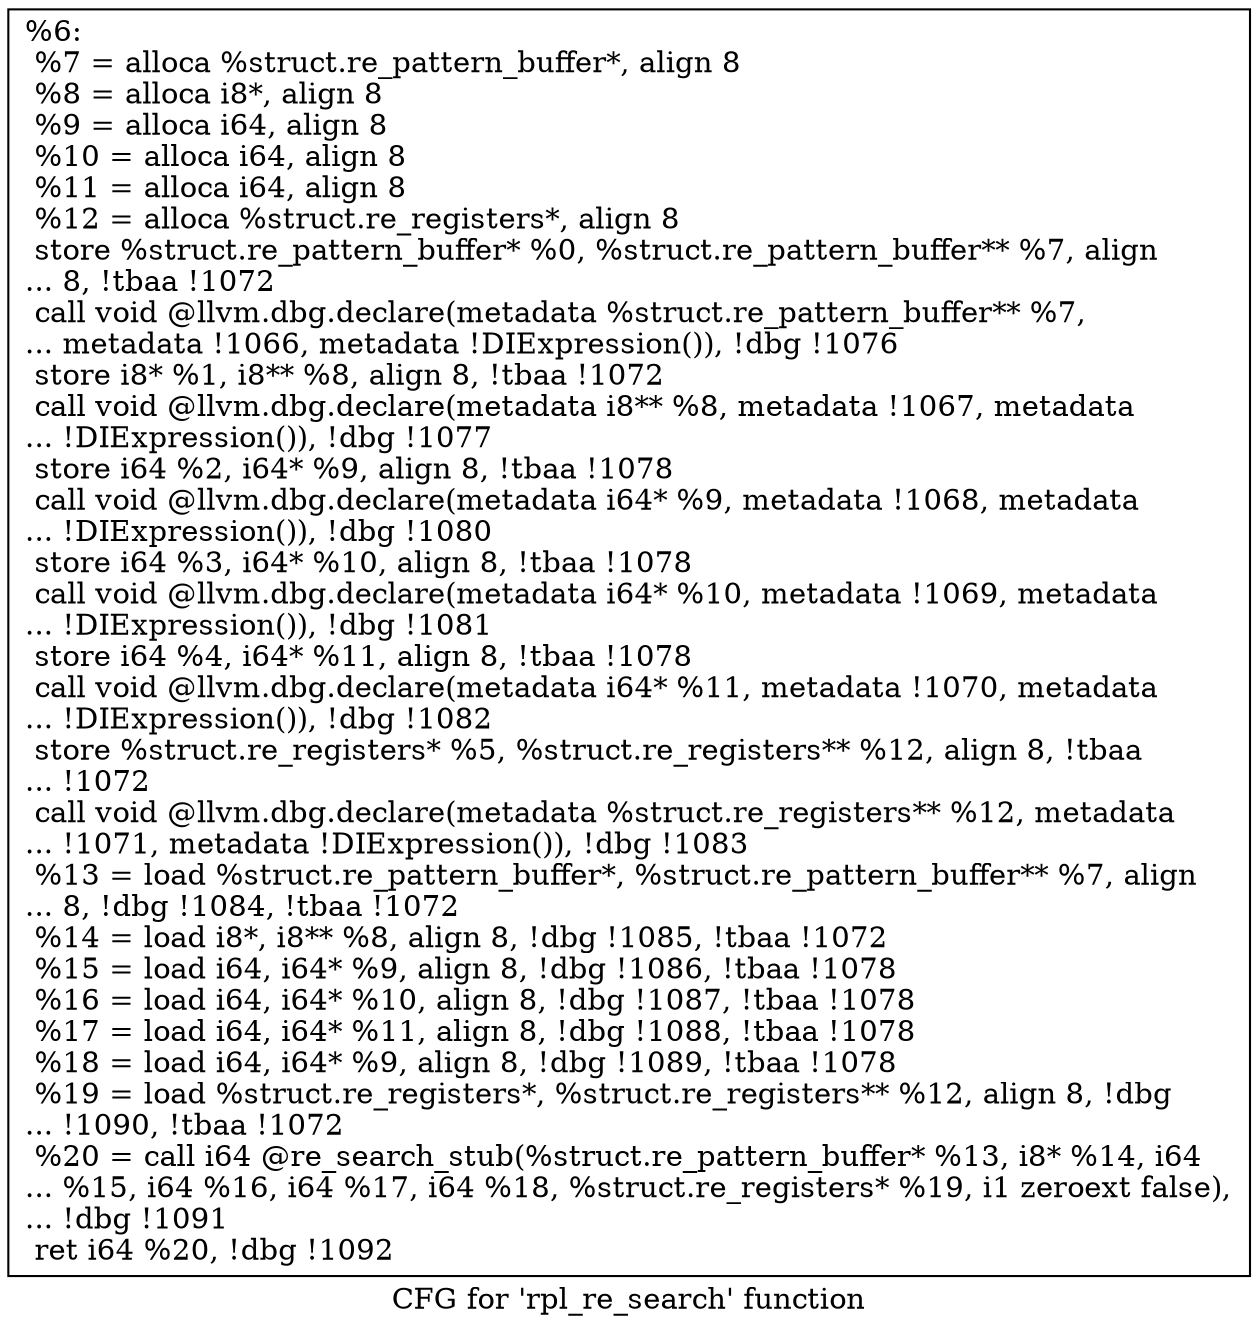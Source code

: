 digraph "CFG for 'rpl_re_search' function" {
	label="CFG for 'rpl_re_search' function";

	Node0x10597d0 [shape=record,label="{%6:\l  %7 = alloca %struct.re_pattern_buffer*, align 8\l  %8 = alloca i8*, align 8\l  %9 = alloca i64, align 8\l  %10 = alloca i64, align 8\l  %11 = alloca i64, align 8\l  %12 = alloca %struct.re_registers*, align 8\l  store %struct.re_pattern_buffer* %0, %struct.re_pattern_buffer** %7, align\l... 8, !tbaa !1072\l  call void @llvm.dbg.declare(metadata %struct.re_pattern_buffer** %7,\l... metadata !1066, metadata !DIExpression()), !dbg !1076\l  store i8* %1, i8** %8, align 8, !tbaa !1072\l  call void @llvm.dbg.declare(metadata i8** %8, metadata !1067, metadata\l... !DIExpression()), !dbg !1077\l  store i64 %2, i64* %9, align 8, !tbaa !1078\l  call void @llvm.dbg.declare(metadata i64* %9, metadata !1068, metadata\l... !DIExpression()), !dbg !1080\l  store i64 %3, i64* %10, align 8, !tbaa !1078\l  call void @llvm.dbg.declare(metadata i64* %10, metadata !1069, metadata\l... !DIExpression()), !dbg !1081\l  store i64 %4, i64* %11, align 8, !tbaa !1078\l  call void @llvm.dbg.declare(metadata i64* %11, metadata !1070, metadata\l... !DIExpression()), !dbg !1082\l  store %struct.re_registers* %5, %struct.re_registers** %12, align 8, !tbaa\l... !1072\l  call void @llvm.dbg.declare(metadata %struct.re_registers** %12, metadata\l... !1071, metadata !DIExpression()), !dbg !1083\l  %13 = load %struct.re_pattern_buffer*, %struct.re_pattern_buffer** %7, align\l... 8, !dbg !1084, !tbaa !1072\l  %14 = load i8*, i8** %8, align 8, !dbg !1085, !tbaa !1072\l  %15 = load i64, i64* %9, align 8, !dbg !1086, !tbaa !1078\l  %16 = load i64, i64* %10, align 8, !dbg !1087, !tbaa !1078\l  %17 = load i64, i64* %11, align 8, !dbg !1088, !tbaa !1078\l  %18 = load i64, i64* %9, align 8, !dbg !1089, !tbaa !1078\l  %19 = load %struct.re_registers*, %struct.re_registers** %12, align 8, !dbg\l... !1090, !tbaa !1072\l  %20 = call i64 @re_search_stub(%struct.re_pattern_buffer* %13, i8* %14, i64\l... %15, i64 %16, i64 %17, i64 %18, %struct.re_registers* %19, i1 zeroext false),\l... !dbg !1091\l  ret i64 %20, !dbg !1092\l}"];
}
